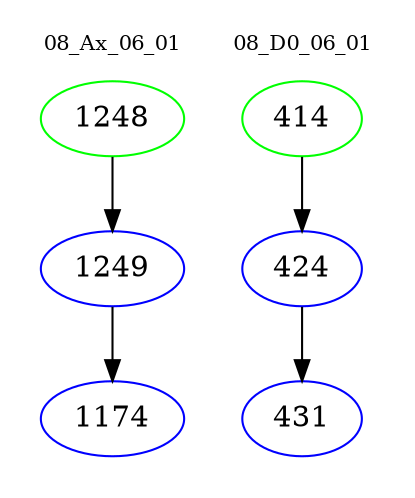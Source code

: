 digraph{
subgraph cluster_0 {
color = white
label = "08_Ax_06_01";
fontsize=10;
T0_1248 [label="1248", color="green"]
T0_1248 -> T0_1249 [color="black"]
T0_1249 [label="1249", color="blue"]
T0_1249 -> T0_1174 [color="black"]
T0_1174 [label="1174", color="blue"]
}
subgraph cluster_1 {
color = white
label = "08_D0_06_01";
fontsize=10;
T1_414 [label="414", color="green"]
T1_414 -> T1_424 [color="black"]
T1_424 [label="424", color="blue"]
T1_424 -> T1_431 [color="black"]
T1_431 [label="431", color="blue"]
}
}
